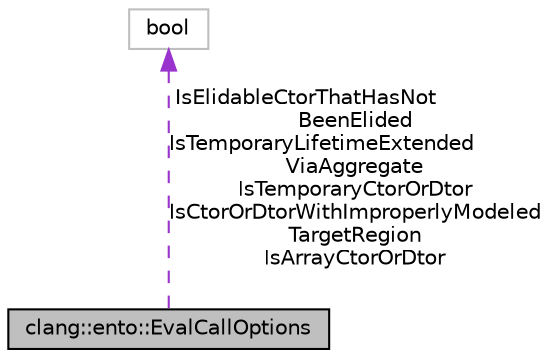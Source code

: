 digraph "clang::ento::EvalCallOptions"
{
 // LATEX_PDF_SIZE
  bgcolor="transparent";
  edge [fontname="Helvetica",fontsize="10",labelfontname="Helvetica",labelfontsize="10"];
  node [fontname="Helvetica",fontsize="10",shape=record];
  Node1 [label="clang::ento::EvalCallOptions",height=0.2,width=0.4,color="black", fillcolor="grey75", style="filled", fontcolor="black",tooltip="Hints for figuring out of a call should be inlined during evalCall()."];
  Node2 -> Node1 [dir="back",color="darkorchid3",fontsize="10",style="dashed",label=" IsElidableCtorThatHasNot\lBeenElided\nIsTemporaryLifetimeExtended\lViaAggregate\nIsTemporaryCtorOrDtor\nIsCtorOrDtorWithImproperlyModeled\lTargetRegion\nIsArrayCtorOrDtor" ,fontname="Helvetica"];
  Node2 [label="bool",height=0.2,width=0.4,color="grey75",tooltip=" "];
}
